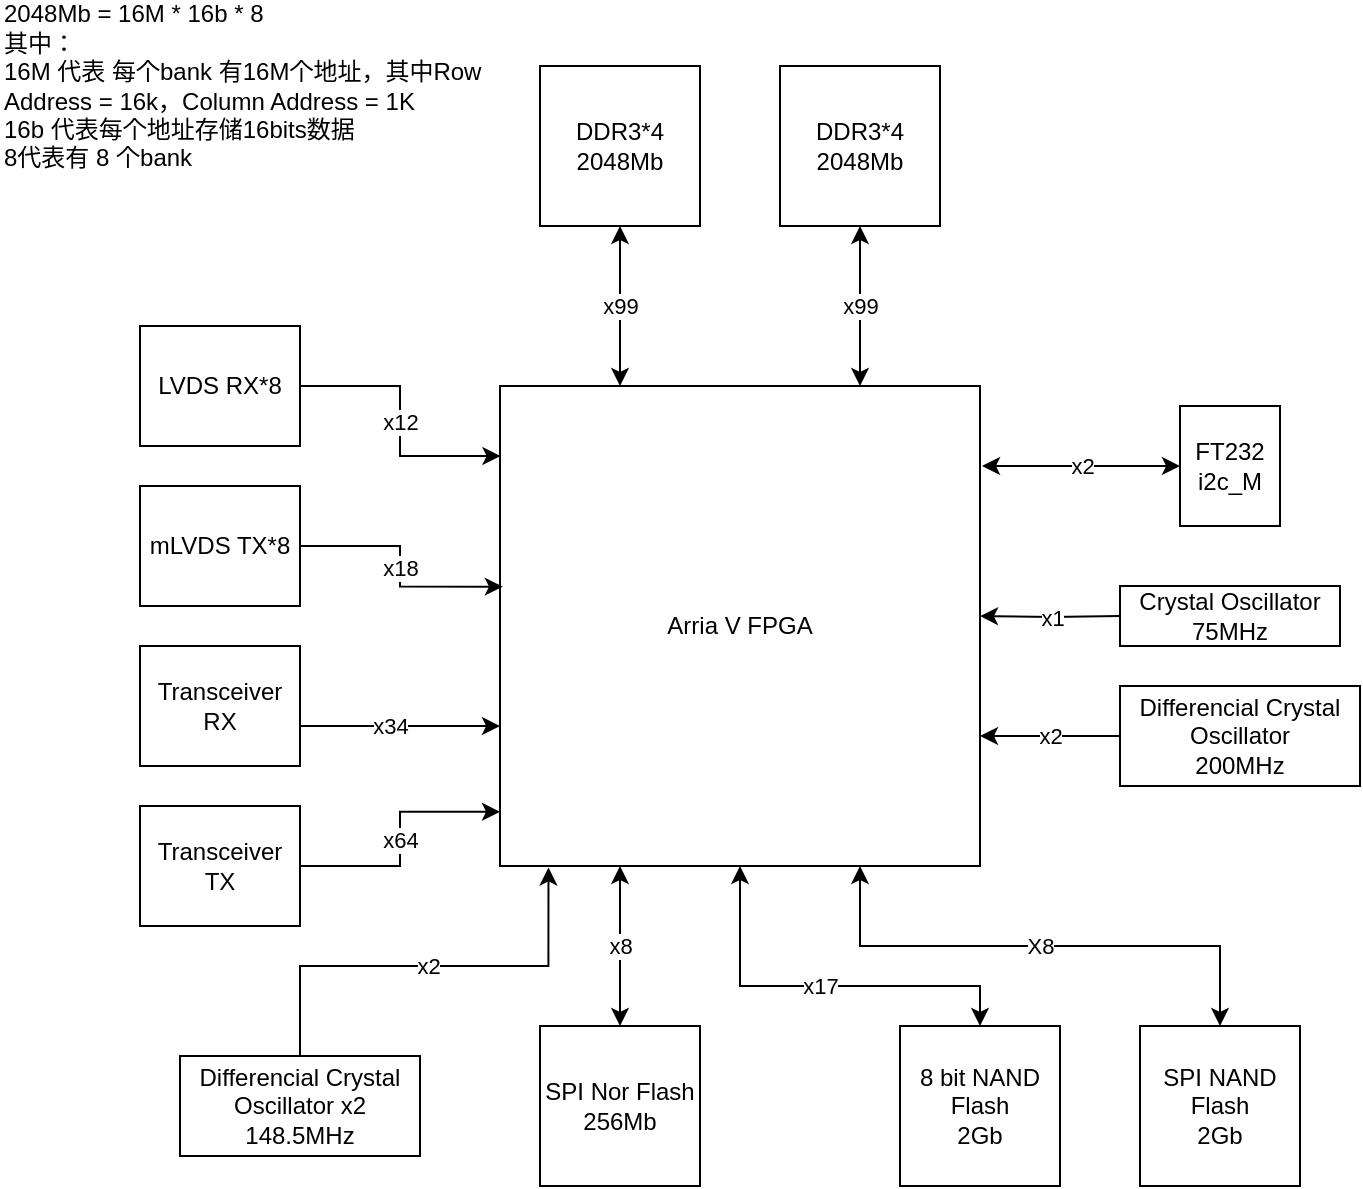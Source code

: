 <mxfile version="12.2.4" pages="2"><diagram id="_QHKT8PMhLpl7XhHERAT" name="Hardware"><mxGraphModel dx="1428" dy="673" grid="0" gridSize="10" guides="1" tooltips="1" connect="1" arrows="1" fold="1" page="1" pageScale="1" pageWidth="827" pageHeight="1169" math="0" shadow="0"><root><mxCell id="0"/><mxCell id="1" parent="0"/><mxCell id="14" value="x99" style="edgeStyle=orthogonalEdgeStyle;rounded=0;orthogonalLoop=1;jettySize=auto;html=1;exitX=0.25;exitY=0;exitDx=0;exitDy=0;entryX=0.5;entryY=1;entryDx=0;entryDy=0;startArrow=classic;startFill=1;" parent="1" source="2" target="5" edge="1"><mxGeometry relative="1" as="geometry"><Array as="points"/></mxGeometry></mxCell><mxCell id="21" value="x1" style="edgeStyle=orthogonalEdgeStyle;rounded=0;orthogonalLoop=1;jettySize=auto;html=1;entryX=0;entryY=0.5;entryDx=0;entryDy=0;startArrow=classic;startFill=1;endArrow=none;endFill=0;" parent="1" target="6" edge="1"><mxGeometry relative="1" as="geometry"><mxPoint x="500" y="315" as="sourcePoint"/><Array as="points"/></mxGeometry></mxCell><mxCell id="24" value="X8" style="edgeStyle=orthogonalEdgeStyle;rounded=0;orthogonalLoop=1;jettySize=auto;html=1;exitX=0.75;exitY=1;exitDx=0;exitDy=0;entryX=0.5;entryY=0;entryDx=0;entryDy=0;startArrow=classic;startFill=1;endArrow=classic;endFill=1;" parent="1" source="2" target="4" edge="1"><mxGeometry relative="1" as="geometry"/></mxCell><mxCell id="25" value="x17" style="edgeStyle=orthogonalEdgeStyle;rounded=0;orthogonalLoop=1;jettySize=auto;html=1;exitX=0.5;exitY=1;exitDx=0;exitDy=0;entryX=0.5;entryY=0;entryDx=0;entryDy=0;startArrow=classic;startFill=1;endArrow=classic;endFill=1;" parent="1" source="2" target="23" edge="1"><mxGeometry relative="1" as="geometry"><Array as="points"><mxPoint x="380" y="500"/><mxPoint x="500" y="500"/></Array></mxGeometry></mxCell><mxCell id="2" value="Arria V FPGA" style="whiteSpace=wrap;html=1;aspect=fixed;" parent="1" vertex="1"><mxGeometry x="260" y="200" width="240" height="240" as="geometry"/></mxCell><mxCell id="4" value="SPI NAND Flash&lt;br&gt;2Gb" style="rounded=0;whiteSpace=wrap;html=1;rotation=0;" parent="1" vertex="1"><mxGeometry x="580" y="520" width="80" height="80" as="geometry"/></mxCell><mxCell id="5" value="DDR3*4&lt;br&gt;2048Mb" style="rounded=0;whiteSpace=wrap;html=1;rotation=0;" parent="1" vertex="1"><mxGeometry x="280" y="40" width="80" height="80" as="geometry"/></mxCell><mxCell id="6" value="Crystal Oscillator&lt;br&gt;75MHz" style="rounded=0;whiteSpace=wrap;html=1;rotation=0;" parent="1" vertex="1"><mxGeometry x="570" y="300" width="110" height="30" as="geometry"/></mxCell><mxCell id="33" value="x12" style="edgeStyle=orthogonalEdgeStyle;rounded=0;orthogonalLoop=1;jettySize=auto;html=1;exitX=1;exitY=0.5;exitDx=0;exitDy=0;entryX=0.001;entryY=0.146;entryDx=0;entryDy=0;entryPerimeter=0;startArrow=none;startFill=0;endArrow=classic;endFill=1;" parent="1" source="7" target="2" edge="1"><mxGeometry relative="1" as="geometry"/></mxCell><mxCell id="7" value="LVDS RX*8" style="rounded=0;whiteSpace=wrap;html=1;" parent="1" vertex="1"><mxGeometry x="80" y="170" width="80" height="60" as="geometry"/></mxCell><mxCell id="12" value="2048Mb = 16M * 16b * 8&lt;br&gt;其中：&lt;br&gt;16M 代表 每个bank 有16M个地址，其中Row Address = 16k，Column Address = 1K&lt;br&gt;16b 代表每个地址存储16bits数据&lt;br&gt;8代表有 8 个bank" style="text;html=1;strokeColor=none;fillColor=none;align=left;verticalAlign=middle;whiteSpace=wrap;rounded=0;" parent="1" vertex="1"><mxGeometry x="10" y="40" width="270" height="20" as="geometry"/></mxCell><mxCell id="17" value="x2" style="edgeStyle=orthogonalEdgeStyle;rounded=0;orthogonalLoop=1;jettySize=auto;html=1;exitX=0;exitY=0.5;exitDx=0;exitDy=0;startArrow=classic;startFill=1;" parent="1" source="15" edge="1"><mxGeometry relative="1" as="geometry"><mxPoint x="501" y="240" as="targetPoint"/><Array as="points"><mxPoint x="501" y="240"/></Array></mxGeometry></mxCell><mxCell id="15" value="FT232&lt;br&gt;i2c_M" style="rounded=0;whiteSpace=wrap;html=1;rotation=0;" parent="1" vertex="1"><mxGeometry x="600" y="210" width="50" height="60" as="geometry"/></mxCell><mxCell id="19" value="x99" style="edgeStyle=orthogonalEdgeStyle;rounded=0;orthogonalLoop=1;jettySize=auto;html=1;exitX=0.5;exitY=1;exitDx=0;exitDy=0;entryX=0.75;entryY=0;entryDx=0;entryDy=0;startArrow=classic;startFill=1;" parent="1" source="18" target="2" edge="1"><mxGeometry relative="1" as="geometry"/></mxCell><mxCell id="18" value="DDR3*4&lt;br&gt;2048Mb" style="rounded=0;whiteSpace=wrap;html=1;rotation=0;" parent="1" vertex="1"><mxGeometry x="400" y="40" width="80" height="80" as="geometry"/></mxCell><mxCell id="22" value="x2" style="edgeStyle=orthogonalEdgeStyle;rounded=0;orthogonalLoop=1;jettySize=auto;html=1;exitX=0;exitY=0.5;exitDx=0;exitDy=0;startArrow=none;startFill=0;endArrow=classic;endFill=1;" parent="1" source="20" edge="1"><mxGeometry relative="1" as="geometry"><mxPoint x="500" y="375" as="targetPoint"/></mxGeometry></mxCell><mxCell id="20" value="Differencial Crystal Oscillator&lt;br&gt;200MHz" style="rounded=0;whiteSpace=wrap;html=1;rotation=0;" parent="1" vertex="1"><mxGeometry x="570" y="350" width="120" height="50" as="geometry"/></mxCell><mxCell id="23" value="8 bit NAND Flash&lt;br&gt;2Gb" style="rounded=0;whiteSpace=wrap;html=1;rotation=0;" parent="1" vertex="1"><mxGeometry x="460" y="520" width="80" height="80" as="geometry"/></mxCell><mxCell id="27" value="x2" style="edgeStyle=orthogonalEdgeStyle;rounded=0;orthogonalLoop=1;jettySize=auto;html=1;exitX=0.5;exitY=0;exitDx=0;exitDy=0;entryX=0.101;entryY=1.003;entryDx=0;entryDy=0;entryPerimeter=0;startArrow=none;startFill=0;endArrow=classic;endFill=1;" parent="1" source="26" target="2" edge="1"><mxGeometry relative="1" as="geometry"><Array as="points"><mxPoint x="160" y="490"/><mxPoint x="284" y="490"/></Array></mxGeometry></mxCell><mxCell id="26" value="Differencial Crystal Oscillator x2&lt;br&gt;148.5MHz" style="rounded=0;whiteSpace=wrap;html=1;rotation=0;" parent="1" vertex="1"><mxGeometry x="100" y="535" width="120" height="50" as="geometry"/></mxCell><mxCell id="29" value="x8" style="edgeStyle=orthogonalEdgeStyle;rounded=0;orthogonalLoop=1;jettySize=auto;html=1;exitX=0.5;exitY=0;exitDx=0;exitDy=0;entryX=0.25;entryY=1;entryDx=0;entryDy=0;startArrow=classic;startFill=1;endArrow=classic;endFill=1;" parent="1" source="28" target="2" edge="1"><mxGeometry relative="1" as="geometry"/></mxCell><mxCell id="28" value="SPI Nor Flash&lt;br&gt;256Mb" style="rounded=0;whiteSpace=wrap;html=1;rotation=0;" parent="1" vertex="1"><mxGeometry x="280" y="520" width="80" height="80" as="geometry"/></mxCell><mxCell id="39" value="x34" style="edgeStyle=orthogonalEdgeStyle;rounded=0;orthogonalLoop=1;jettySize=auto;html=1;exitX=1;exitY=0.5;exitDx=0;exitDy=0;startArrow=none;startFill=0;endArrow=classic;endFill=1;" parent="1" source="30" edge="1"><mxGeometry relative="1" as="geometry"><mxPoint x="260" y="370" as="targetPoint"/><Array as="points"><mxPoint x="230" y="370"/><mxPoint x="230" y="370"/></Array></mxGeometry></mxCell><mxCell id="30" value="Transceiver RX" style="rounded=0;whiteSpace=wrap;html=1;" parent="1" vertex="1"><mxGeometry x="80" y="330" width="80" height="60" as="geometry"/></mxCell><mxCell id="37" value="x18" style="edgeStyle=orthogonalEdgeStyle;rounded=0;orthogonalLoop=1;jettySize=auto;html=1;exitX=1;exitY=0.5;exitDx=0;exitDy=0;entryX=0.006;entryY=0.418;entryDx=0;entryDy=0;entryPerimeter=0;startArrow=none;startFill=0;endArrow=classic;endFill=1;" parent="1" source="31" target="2" edge="1"><mxGeometry relative="1" as="geometry"/></mxCell><mxCell id="31" value="mLVDS TX*8" style="rounded=0;whiteSpace=wrap;html=1;" parent="1" vertex="1"><mxGeometry x="80" y="250" width="80" height="60" as="geometry"/></mxCell><mxCell id="41" value="x64" style="edgeStyle=orthogonalEdgeStyle;rounded=0;orthogonalLoop=1;jettySize=auto;html=1;exitX=1;exitY=0.5;exitDx=0;exitDy=0;startArrow=none;startFill=0;endArrow=classic;endFill=1;entryX=0;entryY=0.887;entryDx=0;entryDy=0;entryPerimeter=0;" parent="1" source="38" target="2" edge="1"><mxGeometry relative="1" as="geometry"><mxPoint x="258" y="413" as="targetPoint"/></mxGeometry></mxCell><mxCell id="38" value="Transceiver TX" style="rounded=0;whiteSpace=wrap;html=1;" parent="1" vertex="1"><mxGeometry x="80" y="410" width="80" height="60" as="geometry"/></mxCell></root></mxGraphModel></diagram><diagram id="lU6q4z6fiZd1AnSbdZeC" name="T-CON Veification Logic"><mxGraphModel dx="1428" dy="1473" grid="0" gridSize="10" guides="1" tooltips="1" connect="1" arrows="1" fold="1" page="0" pageScale="1" pageWidth="1169" pageHeight="827" math="0" shadow="0"><root><mxCell id="qadznuJzuH9QG16gaKE3-0"/><mxCell id="qadznuJzuH9QG16gaKE3-1" parent="qadznuJzuH9QG16gaKE3-0"/><mxCell id="qadznuJzuH9QG16gaKE3-54" value="de" style="edgeStyle=orthogonalEdgeStyle;rounded=0;orthogonalLoop=1;jettySize=auto;html=1;exitX=1;exitY=0.25;exitDx=0;exitDy=0;entryX=0;entryY=0.25;entryDx=0;entryDy=0;startArrow=none;startFill=0;endArrow=classic;endFill=1;" edge="1" parent="qadznuJzuH9QG16gaKE3-1" source="qadznuJzuH9QG16gaKE3-5" target="qadznuJzuH9QG16gaKE3-7"><mxGeometry relative="1" as="geometry"/></mxCell><mxCell id="qadznuJzuH9QG16gaKE3-55" value="data[29:0]" style="edgeStyle=orthogonalEdgeStyle;rounded=0;orthogonalLoop=1;jettySize=auto;html=1;exitX=0.997;exitY=0.692;exitDx=0;exitDy=0;entryX=0.016;entryY=0.695;entryDx=0;entryDy=0;startArrow=none;startFill=0;endArrow=classic;endFill=1;entryPerimeter=0;exitPerimeter=0;" edge="1" parent="qadznuJzuH9QG16gaKE3-1" source="qadznuJzuH9QG16gaKE3-5" target="qadznuJzuH9QG16gaKE3-7"><mxGeometry relative="1" as="geometry"/></mxCell><mxCell id="qadznuJzuH9QG16gaKE3-5" value="LVDS RX" style="rounded=0;whiteSpace=wrap;html=1;" vertex="1" parent="qadznuJzuH9QG16gaKE3-1"><mxGeometry x="473" y="-50" width="80" height="130" as="geometry"/></mxCell><mxCell id="qadznuJzuH9QG16gaKE3-7" value="Data Mapping" style="rounded=0;whiteSpace=wrap;html=1;" vertex="1" parent="qadznuJzuH9QG16gaKE3-1"><mxGeometry x="695.5" y="-50" width="80" height="130" as="geometry"/></mxCell><mxCell id="qadznuJzuH9QG16gaKE3-8" value="mini LVDS TX" style="rounded=0;whiteSpace=wrap;html=1;" vertex="1" parent="qadznuJzuH9QG16gaKE3-1"><mxGeometry x="652" y="430" width="80" height="130" as="geometry"/></mxCell><mxCell id="qadznuJzuH9QG16gaKE3-10" value="DDR3 Use Logic" style="rounded=0;whiteSpace=wrap;html=1;" vertex="1" parent="qadznuJzuH9QG16gaKE3-1"><mxGeometry x="155" y="630" width="80" height="130" as="geometry"/></mxCell><mxCell id="qadznuJzuH9QG16gaKE3-11" value="DDR3 Controller" style="rounded=0;whiteSpace=wrap;html=1;" vertex="1" parent="qadznuJzuH9QG16gaKE3-1"><mxGeometry x="528" y="630" width="80" height="130" as="geometry"/></mxCell><mxCell id="qadznuJzuH9QG16gaKE3-12" value="SPI User Logic" style="rounded=0;whiteSpace=wrap;html=1;" vertex="1" parent="qadznuJzuH9QG16gaKE3-1"><mxGeometry x="393" y="850" width="80" height="130" as="geometry"/></mxCell><mxCell id="qadznuJzuH9QG16gaKE3-14" value="Panel" style="rounded=1;whiteSpace=wrap;html=1;fillColor=#ffe6cc;strokeColor=#d79b00;" vertex="1" parent="qadznuJzuH9QG16gaKE3-1"><mxGeometry x="880" y="470" width="120" height="60" as="geometry"/></mxCell><mxCell id="qadznuJzuH9QG16gaKE3-16" value="DDR3" style="rounded=1;whiteSpace=wrap;html=1;fillColor=#ffe6cc;strokeColor=#d79b00;" vertex="1" parent="qadznuJzuH9QG16gaKE3-1"><mxGeometry x="880" y="665" width="120" height="60" as="geometry"/></mxCell><mxCell id="qadznuJzuH9QG16gaKE3-17" value="SPI NAND Flash" style="rounded=1;whiteSpace=wrap;html=1;fillColor=#ffe6cc;strokeColor=#d79b00;" vertex="1" parent="qadznuJzuH9QG16gaKE3-1"><mxGeometry x="692" y="895" width="120" height="60" as="geometry"/></mxCell><mxCell id="qadznuJzuH9QG16gaKE3-33" value="dclk 75MHz&lt;br&gt;reset_n" style="edgeStyle=orthogonalEdgeStyle;rounded=0;orthogonalLoop=1;jettySize=auto;html=1;exitX=0.5;exitY=0;exitDx=0;exitDy=0;startArrow=classic;startFill=1;endArrow=none;endFill=0;" edge="1" parent="qadznuJzuH9QG16gaKE3-1" source="qadznuJzuH9QG16gaKE3-2"><mxGeometry x="0.866" relative="1" as="geometry"><mxPoint x="605.5" y="-400.5" as="targetPoint"/><Array as="points"><mxPoint x="458.5" y="-330.5"/><mxPoint x="605.5" y="-330.5"/></Array><mxPoint as="offset"/></mxGeometry></mxCell><mxCell id="qadznuJzuH9QG16gaKE3-2" value="I2C Slave" style="rounded=0;whiteSpace=wrap;html=1;" vertex="1" parent="qadznuJzuH9QG16gaKE3-1"><mxGeometry x="418.5" y="-265.5" width="80" height="130" as="geometry"/></mxCell><mxCell id="qadznuJzuH9QG16gaKE3-35" style="edgeStyle=orthogonalEdgeStyle;rounded=0;orthogonalLoop=1;jettySize=auto;html=1;exitX=0.5;exitY=0;exitDx=0;exitDy=0;startArrow=classic;startFill=1;endArrow=none;endFill=0;" edge="1" parent="qadznuJzuH9QG16gaKE3-1" source="qadznuJzuH9QG16gaKE3-3"><mxGeometry relative="1" as="geometry"><mxPoint x="605.5" y="-340.5" as="targetPoint"/><Array as="points"><mxPoint x="795.5" y="-330.5"/><mxPoint x="605.5" y="-330.5"/></Array></mxGeometry></mxCell><mxCell id="qadznuJzuH9QG16gaKE3-3" value="PATTERN GEN" style="rounded=0;whiteSpace=wrap;html=1;" vertex="1" parent="qadznuJzuH9QG16gaKE3-1"><mxGeometry x="775.5" y="-265.5" width="80" height="130" as="geometry"/></mxCell><mxCell id="qadznuJzuH9QG16gaKE3-27" value="W_DATA[7:0]" style="edgeStyle=orthogonalEdgeStyle;rounded=0;orthogonalLoop=1;jettySize=auto;html=1;startArrow=classic;startFill=1;entryX=1.002;entryY=0.592;entryDx=0;entryDy=0;entryPerimeter=0;endArrow=none;endFill=0;exitX=-0.005;exitY=0.56;exitDx=0;exitDy=0;exitPerimeter=0;" edge="1" parent="qadznuJzuH9QG16gaKE3-1" source="qadznuJzuH9QG16gaKE3-6" target="qadznuJzuH9QG16gaKE3-2"><mxGeometry relative="1" as="geometry"><mxPoint x="585.5" y="-188.5" as="sourcePoint"/><mxPoint x="498.5" y="-144.5" as="targetPoint"/><Array as="points"><mxPoint x="543.5" y="-188.5"/></Array></mxGeometry></mxCell><mxCell id="qadznuJzuH9QG16gaKE3-29" value="out_data[9:0]" style="edgeStyle=orthogonalEdgeStyle;rounded=0;orthogonalLoop=1;jettySize=auto;html=1;exitX=1;exitY=0.5;exitDx=0;exitDy=0;entryX=0;entryY=0.5;entryDx=0;entryDy=0;startArrow=none;startFill=0;endArrow=classic;endFill=1;" edge="1" parent="qadznuJzuH9QG16gaKE3-1" source="qadznuJzuH9QG16gaKE3-6" target="qadznuJzuH9QG16gaKE3-3"><mxGeometry relative="1" as="geometry"/></mxCell><mxCell id="qadznuJzuH9QG16gaKE3-34" style="edgeStyle=orthogonalEdgeStyle;rounded=0;orthogonalLoop=1;jettySize=auto;html=1;exitX=0.5;exitY=0;exitDx=0;exitDy=0;startArrow=classic;startFill=1;endArrow=none;endFill=0;" edge="1" parent="qadznuJzuH9QG16gaKE3-1" source="qadznuJzuH9QG16gaKE3-6"><mxGeometry relative="1" as="geometry"><mxPoint x="605.5" y="-340.5" as="targetPoint"/><Array as="points"><mxPoint x="649.5" y="-330.5"/><mxPoint x="605.5" y="-330.5"/></Array></mxGeometry></mxCell><mxCell id="qadznuJzuH9QG16gaKE3-6" value="Register File" style="rounded=0;whiteSpace=wrap;html=1;" vertex="1" parent="qadznuJzuH9QG16gaKE3-1"><mxGeometry x="609.5" y="-300.5" width="80" height="200" as="geometry"/></mxCell><mxCell id="qadznuJzuH9QG16gaKE3-24" value="ADDR[15:0]" style="edgeStyle=orthogonalEdgeStyle;rounded=0;orthogonalLoop=1;jettySize=auto;html=1;exitX=1.008;exitY=0.397;exitDx=0;exitDy=0;entryX=-0.002;entryY=0.432;entryDx=0;entryDy=0;startArrow=none;startFill=0;entryPerimeter=0;exitPerimeter=0;" edge="1" parent="qadznuJzuH9QG16gaKE3-1" source="qadznuJzuH9QG16gaKE3-2" target="qadznuJzuH9QG16gaKE3-6"><mxGeometry relative="1" as="geometry"/></mxCell><mxCell id="qadznuJzuH9QG16gaKE3-25" value="R_EN" style="edgeStyle=orthogonalEdgeStyle;rounded=0;orthogonalLoop=1;jettySize=auto;html=1;exitX=0.998;exitY=0.083;exitDx=0;exitDy=0;startArrow=none;startFill=0;exitPerimeter=0;entryX=-0.002;entryY=0.228;entryDx=0;entryDy=0;entryPerimeter=0;" edge="1" parent="qadznuJzuH9QG16gaKE3-1" source="qadznuJzuH9QG16gaKE3-2" target="qadznuJzuH9QG16gaKE3-6"><mxGeometry relative="1" as="geometry"><mxPoint x="585.5" y="-233.167" as="targetPoint"/></mxGeometry></mxCell><mxCell id="qadznuJzuH9QG16gaKE3-26" value="W_EN" style="edgeStyle=orthogonalEdgeStyle;rounded=0;orthogonalLoop=1;jettySize=auto;html=1;exitX=0.998;exitY=0.209;exitDx=0;exitDy=0;startArrow=none;startFill=0;exitPerimeter=0;entryX=-0.006;entryY=0.31;entryDx=0;entryDy=0;entryPerimeter=0;" edge="1" parent="qadznuJzuH9QG16gaKE3-1" source="qadznuJzuH9QG16gaKE3-2" target="qadznuJzuH9QG16gaKE3-6"><mxGeometry relative="1" as="geometry"><mxPoint x="585.5" y="-238.5" as="targetPoint"/></mxGeometry></mxCell><mxCell id="qadznuJzuH9QG16gaKE3-28" value="R_DATA[7:0]" style="edgeStyle=orthogonalEdgeStyle;rounded=0;orthogonalLoop=1;jettySize=auto;html=1;entryX=-0.003;entryY=0.663;entryDx=0;entryDy=0;entryPerimeter=0;startArrow=classic;startFill=1;endArrow=none;endFill=0;" edge="1" parent="qadznuJzuH9QG16gaKE3-1" target="qadznuJzuH9QG16gaKE3-6"><mxGeometry relative="1" as="geometry"><mxPoint x="499" y="-168" as="sourcePoint"/><Array as="points"><mxPoint x="543.5" y="-167.5"/></Array></mxGeometry></mxCell><mxCell id="qadznuJzuH9QG16gaKE3-15" value="LVDS TX" style="rounded=1;whiteSpace=wrap;html=1;arcSize=0;" vertex="1" parent="qadznuJzuH9QG16gaKE3-1"><mxGeometry x="948" y="-281" width="75" height="485" as="geometry"/></mxCell><mxCell id="qadznuJzuH9QG16gaKE3-22" value="SDA" style="edgeStyle=orthogonalEdgeStyle;rounded=0;orthogonalLoop=1;jettySize=auto;html=1;exitX=1;exitY=0.25;exitDx=0;exitDy=0;entryX=0.008;entryY=0.384;entryDx=0;entryDy=0;entryPerimeter=0;startArrow=classic;startFill=1;" edge="1" parent="qadznuJzuH9QG16gaKE3-1" source="qadznuJzuH9QG16gaKE3-18" target="qadznuJzuH9QG16gaKE3-2"><mxGeometry relative="1" as="geometry"/></mxCell><mxCell id="qadznuJzuH9QG16gaKE3-23" value="SCL" style="edgeStyle=orthogonalEdgeStyle;rounded=0;orthogonalLoop=1;jettySize=auto;html=1;exitX=1;exitY=0.75;exitDx=0;exitDy=0;entryX=0.008;entryY=0.613;entryDx=0;entryDy=0;entryPerimeter=0;startArrow=none;startFill=0;" edge="1" parent="qadznuJzuH9QG16gaKE3-1" source="qadznuJzuH9QG16gaKE3-18" target="qadznuJzuH9QG16gaKE3-2"><mxGeometry relative="1" as="geometry"/></mxCell><mxCell id="qadznuJzuH9QG16gaKE3-18" value="FT232H" style="rounded=1;whiteSpace=wrap;html=1;fillColor=#ffe6cc;strokeColor=#d79b00;" vertex="1" parent="qadznuJzuH9QG16gaKE3-1"><mxGeometry x="239.5" y="-230.5" width="120" height="60" as="geometry"/></mxCell><mxCell id="qadznuJzuH9QG16gaKE3-21" value="USB 2.0" style="edgeStyle=orthogonalEdgeStyle;rounded=0;orthogonalLoop=1;jettySize=auto;html=1;exitX=1;exitY=0.5;exitDx=0;exitDy=0;entryX=0;entryY=0.5;entryDx=0;entryDy=0;startArrow=classic;startFill=1;" edge="1" parent="qadznuJzuH9QG16gaKE3-1" source="qadznuJzuH9QG16gaKE3-19" target="qadznuJzuH9QG16gaKE3-18"><mxGeometry relative="1" as="geometry"/></mxCell><mxCell id="qadznuJzuH9QG16gaKE3-52" value="DP 2 Ports 4k2k@60Hz" style="edgeStyle=orthogonalEdgeStyle;rounded=0;orthogonalLoop=1;jettySize=auto;html=1;exitX=0.5;exitY=1;exitDx=0;exitDy=0;entryX=0;entryY=0.5;entryDx=0;entryDy=0;startArrow=none;startFill=0;endArrow=classic;endFill=1;" edge="1" parent="qadznuJzuH9QG16gaKE3-1" source="qadznuJzuH9QG16gaKE3-19" target="qadznuJzuH9QG16gaKE3-51"><mxGeometry relative="1" as="geometry"><Array as="points"><mxPoint x="121" y="15"/></Array></mxGeometry></mxCell><mxCell id="qadznuJzuH9QG16gaKE3-19" value="PC" style="rounded=1;whiteSpace=wrap;html=1;fillColor=#ffe6cc;strokeColor=#d79b00;" vertex="1" parent="qadznuJzuH9QG16gaKE3-1"><mxGeometry x="60.5" y="-230.5" width="120" height="60" as="geometry"/></mxCell><mxCell id="qadznuJzuH9QG16gaKE3-39" value="out_lh_o[9:0]" style="edgeStyle=orthogonalEdgeStyle;rounded=0;orthogonalLoop=1;jettySize=auto;html=1;entryX=-0.006;entryY=0.106;entryDx=0;entryDy=0;startArrow=none;startFill=0;endArrow=classic;endFill=1;entryPerimeter=0;" edge="1" parent="qadznuJzuH9QG16gaKE3-1" target="qadznuJzuH9QG16gaKE3-15"><mxGeometry relative="1" as="geometry"><mxPoint x="857" y="-230" as="sourcePoint"/><mxPoint x="955.611" y="-180.611" as="targetPoint"/><Array as="points"><mxPoint x="855" y="-230"/><mxPoint x="857" y="-230"/></Array></mxGeometry></mxCell><mxCell id="qadznuJzuH9QG16gaKE3-40" value="out_rh_e[9:0]" style="edgeStyle=orthogonalEdgeStyle;rounded=0;orthogonalLoop=1;jettySize=auto;html=1;exitX=0.998;exitY=0.401;exitDx=0;exitDy=0;entryX=-0.004;entryY=0.139;entryDx=0;entryDy=0;startArrow=none;startFill=0;endArrow=classic;endFill=1;exitPerimeter=0;entryPerimeter=0;" edge="1" parent="qadznuJzuH9QG16gaKE3-1" source="qadznuJzuH9QG16gaKE3-3" target="qadznuJzuH9QG16gaKE3-15"><mxGeometry relative="1" as="geometry"><mxPoint x="855.278" y="-190.444" as="sourcePoint"/><mxPoint x="956.389" y="-190.444" as="targetPoint"/></mxGeometry></mxCell><mxCell id="qadznuJzuH9QG16gaKE3-41" value="out_rh_o[9:0]" style="edgeStyle=orthogonalEdgeStyle;rounded=0;orthogonalLoop=1;jettySize=auto;html=1;entryX=-0.001;entryY=0.184;entryDx=0;entryDy=0;startArrow=none;startFill=0;endArrow=classic;endFill=1;entryPerimeter=0;exitX=0.993;exitY=0.569;exitDx=0;exitDy=0;exitPerimeter=0;" edge="1" parent="qadznuJzuH9QG16gaKE3-1" source="qadznuJzuH9QG16gaKE3-3" target="qadznuJzuH9QG16gaKE3-15"><mxGeometry relative="1" as="geometry"><mxPoint x="855.5" y="-168.5" as="sourcePoint"/><mxPoint x="954.444" y="-169.056" as="targetPoint"/></mxGeometry></mxCell><mxCell id="qadznuJzuH9QG16gaKE3-38" value="out_lh_e[9:0]" style="edgeStyle=orthogonalEdgeStyle;rounded=0;orthogonalLoop=1;jettySize=auto;html=1;exitX=0.992;exitY=0.147;exitDx=0;exitDy=0;entryX=0.002;entryY=0.072;entryDx=0;entryDy=0;startArrow=none;startFill=0;endArrow=classic;endFill=1;exitPerimeter=0;entryPerimeter=0;" edge="1" parent="qadznuJzuH9QG16gaKE3-1" source="qadznuJzuH9QG16gaKE3-3" target="qadznuJzuH9QG16gaKE3-15"><mxGeometry relative="1" as="geometry"/></mxCell><mxCell id="qadznuJzuH9QG16gaKE3-42" value="out_de" style="endArrow=classic;html=1;exitX=1.001;exitY=0.904;exitDx=0;exitDy=0;exitPerimeter=0;entryX=0.002;entryY=0.274;entryDx=0;entryDy=0;entryPerimeter=0;" edge="1" parent="qadznuJzuH9QG16gaKE3-1" source="qadznuJzuH9QG16gaKE3-3" target="qadznuJzuH9QG16gaKE3-15"><mxGeometry width="50" height="50" relative="1" as="geometry"><mxPoint x="875.5" y="-130.5" as="sourcePoint"/><mxPoint x="925.5" y="-180.5" as="targetPoint"/></mxGeometry></mxCell><mxCell id="qadznuJzuH9QG16gaKE3-44" value="Panel" style="rounded=1;whiteSpace=wrap;html=1;fillColor=#ffe6cc;strokeColor=#d79b00;" vertex="1" parent="qadznuJzuH9QG16gaKE3-1"><mxGeometry x="1110" y="-128" width="96" height="191" as="geometry"/></mxCell><mxCell id="qadznuJzuH9QG16gaKE3-45" value="clk" style="endArrow=classic;html=1;exitX=1.001;exitY=0.904;exitDx=0;exitDy=0;exitPerimeter=0;" edge="1" parent="qadznuJzuH9QG16gaKE3-1"><mxGeometry width="50" height="50" relative="1" as="geometry"><mxPoint x="1023.08" y="-90.98" as="sourcePoint"/><mxPoint x="1110" y="-91" as="targetPoint"/></mxGeometry></mxCell><mxCell id="qadznuJzuH9QG16gaKE3-46" value="lvds_p0" style="endArrow=classic;html=1;exitX=1.001;exitY=0.904;exitDx=0;exitDy=0;exitPerimeter=0;" edge="1" parent="qadznuJzuH9QG16gaKE3-1"><mxGeometry width="50" height="50" relative="1" as="geometry"><mxPoint x="1023.08" y="-68.98" as="sourcePoint"/><mxPoint x="1110" y="-69" as="targetPoint"/></mxGeometry></mxCell><mxCell id="qadznuJzuH9QG16gaKE3-47" value="lvds_p1" style="endArrow=classic;html=1;exitX=1.001;exitY=0.904;exitDx=0;exitDy=0;exitPerimeter=0;" edge="1" parent="qadznuJzuH9QG16gaKE3-1"><mxGeometry width="50" height="50" relative="1" as="geometry"><mxPoint x="1023.08" y="-47.48" as="sourcePoint"/><mxPoint x="1110" y="-47.5" as="targetPoint"/></mxGeometry></mxCell><mxCell id="qadznuJzuH9QG16gaKE3-48" value="lvds_p2" style="endArrow=classic;html=1;exitX=1.001;exitY=0.904;exitDx=0;exitDy=0;exitPerimeter=0;" edge="1" parent="qadznuJzuH9QG16gaKE3-1"><mxGeometry width="50" height="50" relative="1" as="geometry"><mxPoint x="1023.08" y="-25.48" as="sourcePoint"/><mxPoint x="1110" y="-25.5" as="targetPoint"/></mxGeometry></mxCell><mxCell id="qadznuJzuH9QG16gaKE3-49" value="lvds_p3" style="endArrow=classic;html=1;exitX=1.001;exitY=0.904;exitDx=0;exitDy=0;exitPerimeter=0;" edge="1" parent="qadznuJzuH9QG16gaKE3-1"><mxGeometry width="50" height="50" relative="1" as="geometry"><mxPoint x="1023.08" y="-0.48" as="sourcePoint"/><mxPoint x="1110" y="-0.5" as="targetPoint"/></mxGeometry></mxCell><mxCell id="qadznuJzuH9QG16gaKE3-50" value="lvds_p4" style="endArrow=classic;html=1;exitX=1.001;exitY=0.904;exitDx=0;exitDy=0;exitPerimeter=0;" edge="1" parent="qadznuJzuH9QG16gaKE3-1"><mxGeometry width="50" height="50" relative="1" as="geometry"><mxPoint x="1023.08" y="27.02" as="sourcePoint"/><mxPoint x="1110" y="27" as="targetPoint"/></mxGeometry></mxCell><mxCell id="qadznuJzuH9QG16gaKE3-53" value="8 Ports@75MHz&amp;nbsp;" style="edgeStyle=orthogonalEdgeStyle;rounded=0;orthogonalLoop=1;jettySize=auto;html=1;exitX=1;exitY=0.5;exitDx=0;exitDy=0;startArrow=none;startFill=0;endArrow=classic;endFill=1;" edge="1" parent="qadznuJzuH9QG16gaKE3-1" source="qadznuJzuH9QG16gaKE3-51" target="qadznuJzuH9QG16gaKE3-5"><mxGeometry relative="1" as="geometry"/></mxCell><mxCell id="qadznuJzuH9QG16gaKE3-51" value="DP TO LVDS" style="rounded=1;whiteSpace=wrap;html=1;fillColor=#ffe6cc;strokeColor=#d79b00;" vertex="1" parent="qadznuJzuH9QG16gaKE3-1"><mxGeometry x="235" y="-50" width="80" height="130" as="geometry"/></mxCell><mxCell id="qadznuJzuH9QG16gaKE3-63" value="out_lh_o[9:0]" style="edgeStyle=orthogonalEdgeStyle;rounded=0;orthogonalLoop=1;jettySize=auto;html=1;entryX=-0.005;entryY=0.546;entryDx=0;entryDy=0;startArrow=none;startFill=0;endArrow=classic;endFill=1;entryPerimeter=0;" edge="1" parent="qadznuJzuH9QG16gaKE3-1" target="qadznuJzuH9QG16gaKE3-15"><mxGeometry relative="1" as="geometry"><mxPoint x="776" y="-16" as="sourcePoint"/><mxPoint x="905" y="-16.5" as="targetPoint"/><Array as="points"/></mxGeometry></mxCell><mxCell id="qadznuJzuH9QG16gaKE3-64" value="out_rh_e[9:0]" style="edgeStyle=orthogonalEdgeStyle;rounded=0;orthogonalLoop=1;jettySize=auto;html=1;exitX=1.021;exitY=0.391;exitDx=0;exitDy=0;entryX=0.008;entryY=0.584;entryDx=0;entryDy=0;startArrow=none;startFill=0;endArrow=classic;endFill=1;exitPerimeter=0;entryPerimeter=0;" edge="1" parent="qadznuJzuH9QG16gaKE3-1" source="qadznuJzuH9QG16gaKE3-7" target="qadznuJzuH9QG16gaKE3-15"><mxGeometry relative="1" as="geometry"><mxPoint x="812" y="0.5" as="sourcePoint"/><mxPoint x="905" y="-0.5" as="targetPoint"/></mxGeometry></mxCell><mxCell id="qadznuJzuH9QG16gaKE3-65" value="out_rh_o[9:0]" style="edgeStyle=orthogonalEdgeStyle;rounded=0;orthogonalLoop=1;jettySize=auto;html=1;startArrow=none;startFill=0;endArrow=classic;endFill=1;exitX=1.009;exitY=0.547;exitDx=0;exitDy=0;exitPerimeter=0;" edge="1" parent="qadznuJzuH9QG16gaKE3-1" source="qadznuJzuH9QG16gaKE3-7"><mxGeometry relative="1" as="geometry"><mxPoint x="812" y="21.5" as="sourcePoint"/><mxPoint x="947" y="22" as="targetPoint"/></mxGeometry></mxCell><mxCell id="qadznuJzuH9QG16gaKE3-66" value="out_lh_e[9:0]" style="edgeStyle=orthogonalEdgeStyle;rounded=0;orthogonalLoop=1;jettySize=auto;html=1;exitX=1.006;exitY=0.135;exitDx=0;exitDy=0;entryX=-0.005;entryY=0.513;entryDx=0;entryDy=0;startArrow=none;startFill=0;endArrow=classic;endFill=1;exitPerimeter=0;entryPerimeter=0;" edge="1" parent="qadznuJzuH9QG16gaKE3-1" source="qadznuJzuH9QG16gaKE3-7" target="qadznuJzuH9QG16gaKE3-15"><mxGeometry relative="1" as="geometry"><mxPoint x="812" y="-32.5" as="sourcePoint"/><mxPoint x="905" y="-32.5" as="targetPoint"/></mxGeometry></mxCell><mxCell id="qadznuJzuH9QG16gaKE3-67" value="out_de" style="endArrow=classic;html=1;exitX=1.009;exitY=0.881;exitDx=0;exitDy=0;exitPerimeter=0;entryX=0.004;entryY=0.713;entryDx=0;entryDy=0;entryPerimeter=0;" edge="1" parent="qadznuJzuH9QG16gaKE3-1" source="qadznuJzuH9QG16gaKE3-7" target="qadznuJzuH9QG16gaKE3-15"><mxGeometry width="50" height="50" relative="1" as="geometry"><mxPoint x="812.58" y="65.52" as="sourcePoint"/><mxPoint x="905.15" y="65.39" as="targetPoint"/></mxGeometry></mxCell></root></mxGraphModel></diagram></mxfile>